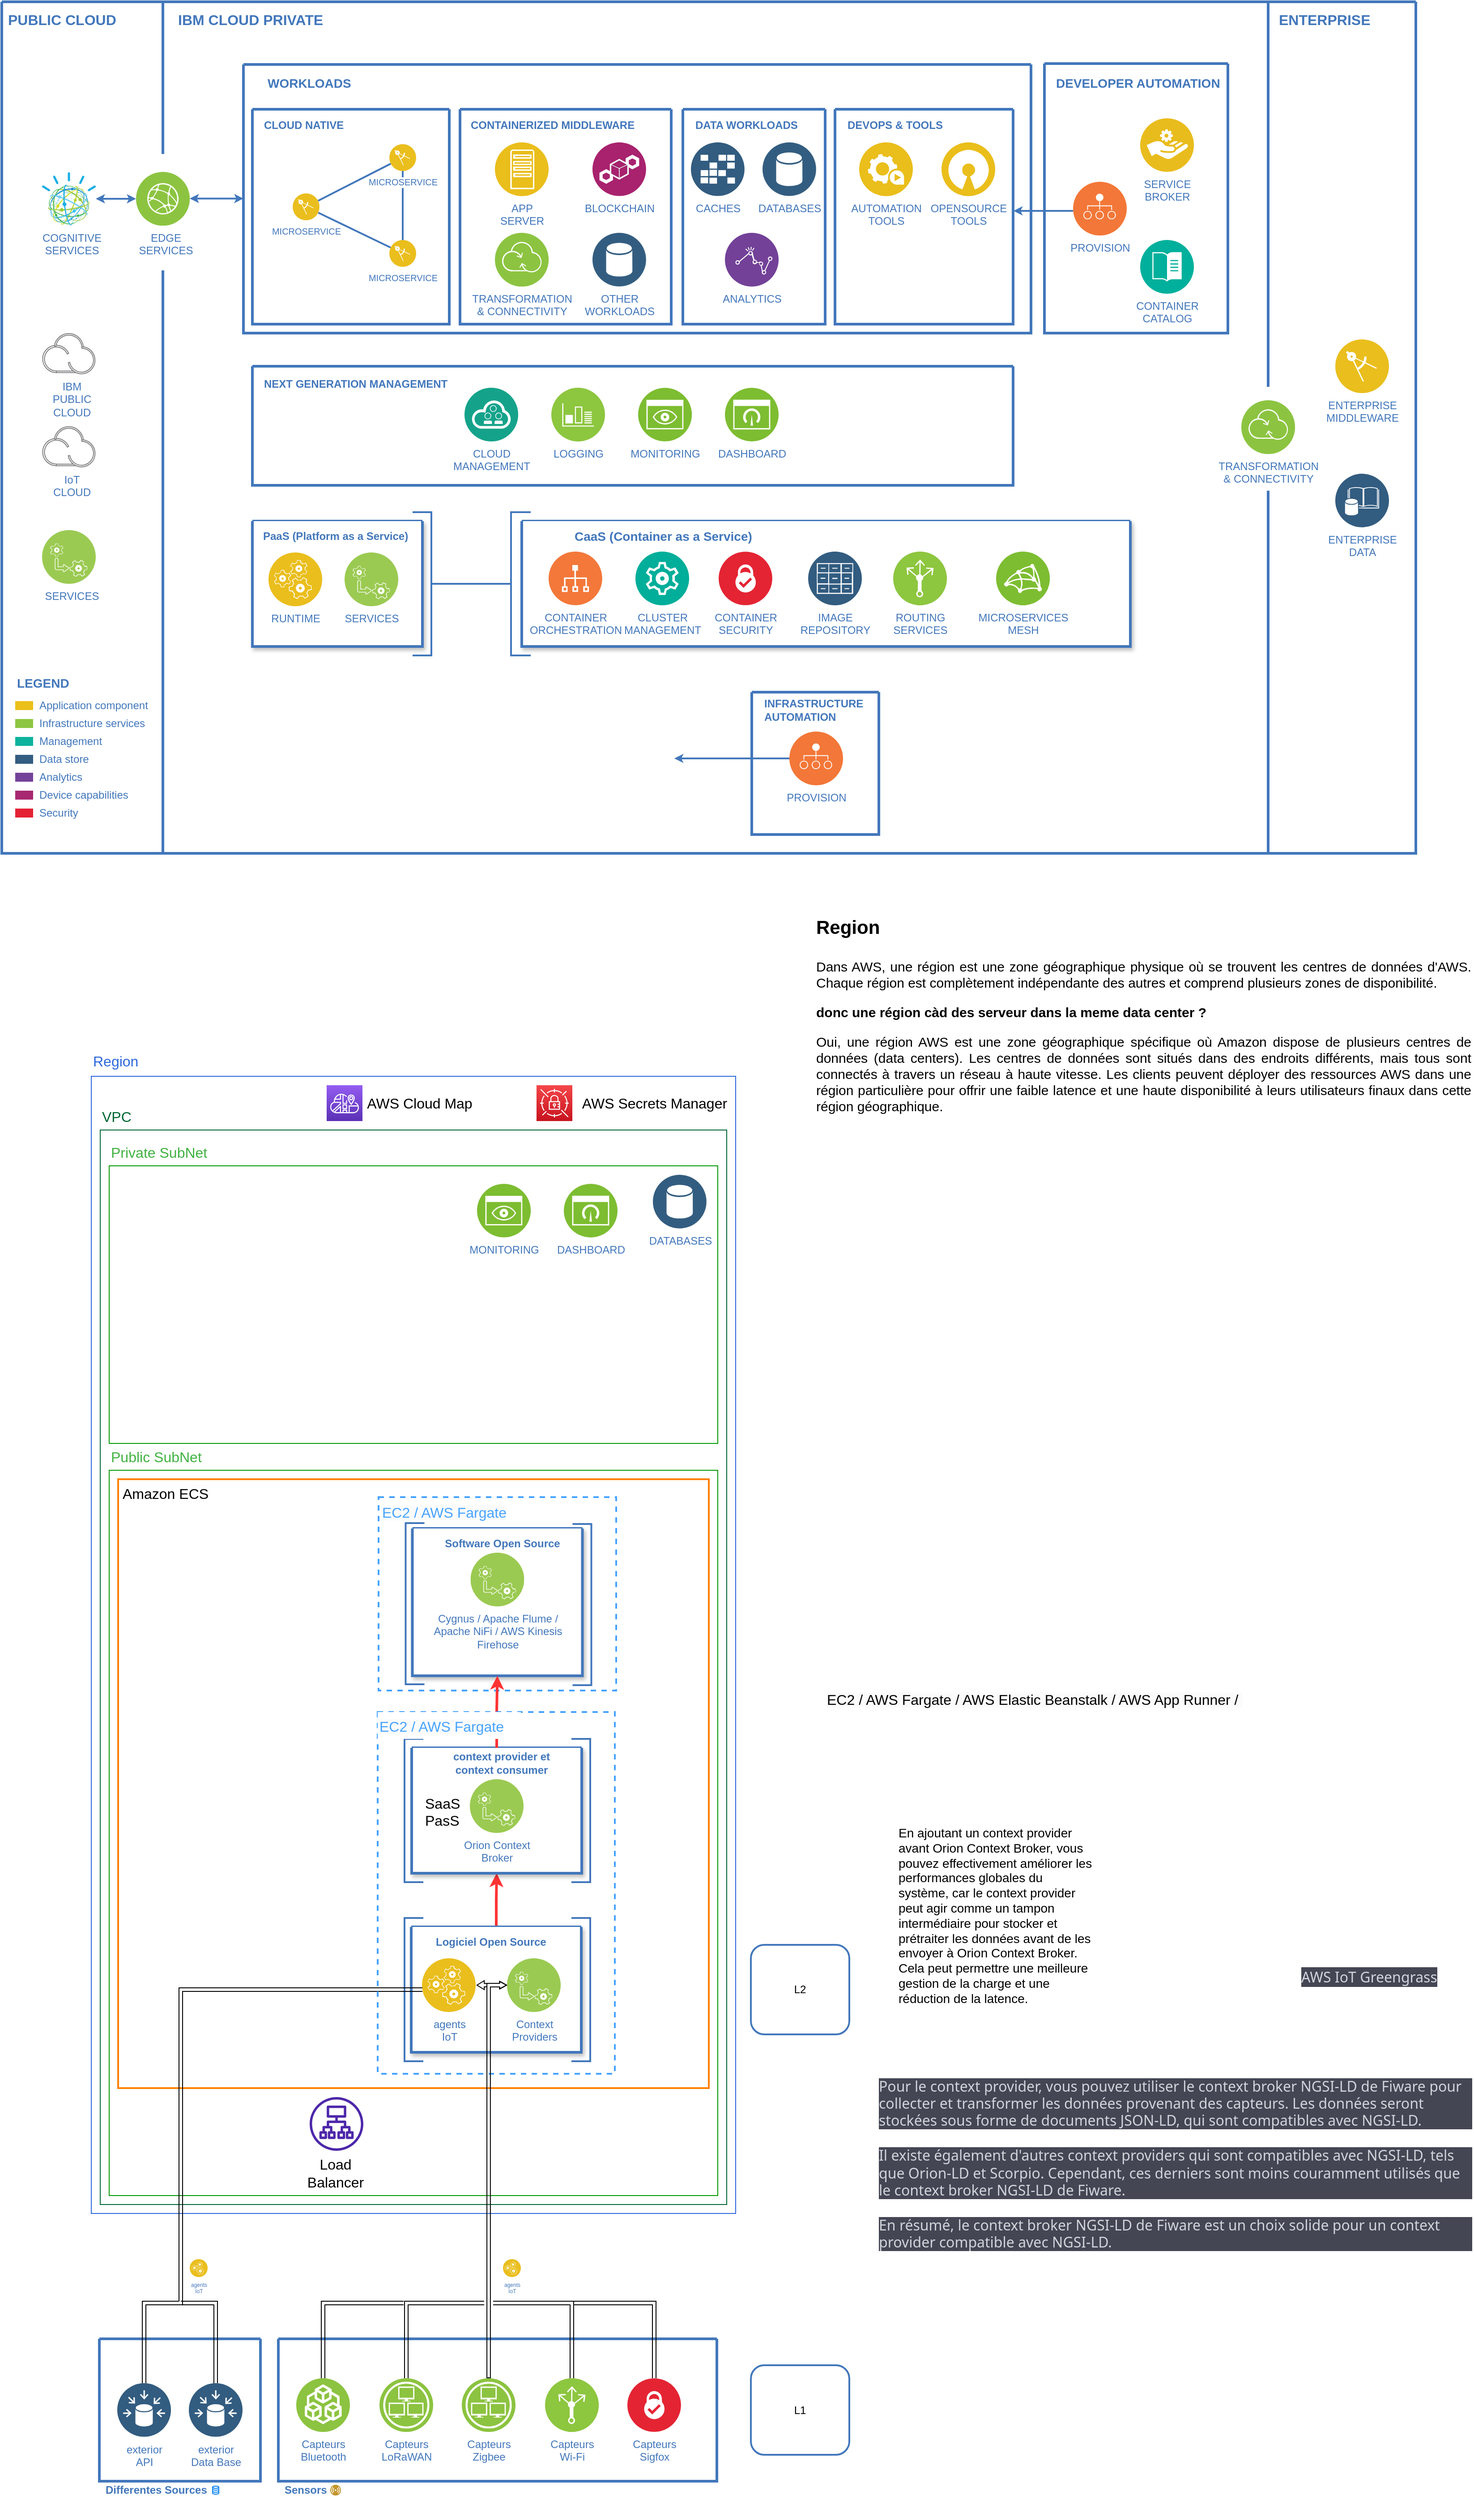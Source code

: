 <mxfile version="21.0.8" type="github">
  <diagram id="2f404044-711c-603c-8f00-f6bb4c023d3c" name="Page-1">
    <mxGraphModel dx="2254" dy="1996" grid="1" gridSize="10" guides="1" tooltips="1" connect="1" arrows="1" fold="1" page="1" pageScale="1" pageWidth="827" pageHeight="1169" background="none" math="0" shadow="0">
      <root>
        <mxCell id="0" />
        <mxCell id="1" parent="0" />
        <mxCell id="HCqcwdpQIchrRAqbH9Rb-246" value="" style="rounded=0;whiteSpace=wrap;html=1;fontSize=16;strokeColor=#2C67DD;" vertex="1" parent="1">
          <mxGeometry x="60" y="510" width="720" height="1270" as="geometry" />
        </mxCell>
        <mxCell id="HCqcwdpQIchrRAqbH9Rb-243" value="" style="rounded=0;whiteSpace=wrap;html=1;fontSize=16;strokeColor=#006633;" vertex="1" parent="1">
          <mxGeometry x="70" y="570" width="700" height="1200" as="geometry" />
        </mxCell>
        <mxCell id="HCqcwdpQIchrRAqbH9Rb-239" value="" style="rounded=0;whiteSpace=wrap;html=1;fontSize=16;strokeColor=#009900;" vertex="1" parent="1">
          <mxGeometry x="80" y="950" width="680" height="810" as="geometry" />
        </mxCell>
        <mxCell id="HCqcwdpQIchrRAqbH9Rb-209" value="" style="rounded=0;whiteSpace=wrap;html=1;fontSize=16;movable=1;resizable=1;rotatable=1;deletable=1;editable=1;locked=0;connectable=1;strokeColor=#FF8000;strokeWidth=2;" vertex="1" parent="1">
          <mxGeometry x="90" y="960" width="660" height="680" as="geometry" />
        </mxCell>
        <mxCell id="HCqcwdpQIchrRAqbH9Rb-232" value="" style="rounded=0;whiteSpace=wrap;html=1;fontSize=16;fillColor=none;fillStyle=zigzag-line;opacity=90;dashed=1;strokeWidth=2;strokeColor=#3399FF;" vertex="1" parent="1">
          <mxGeometry x="381" y="980" width="265.5" height="216" as="geometry" />
        </mxCell>
        <mxCell id="63" value="" style="swimlane;shadow=0;strokeColor=#4277BB;fillColor=#ffffff;fontColor=none;align=right;startSize=0;collapsible=0;noLabel=1;strokeWidth=3;" parent="1" vertex="1">
          <mxGeometry x="-40" y="-690" width="1580" height="951" as="geometry" />
        </mxCell>
        <mxCell id="98" value="" style="swimlane;shadow=0;labelBackgroundColor=#007FFF;strokeColor=#4277BB;fillColor=none;gradientColor=none;fontColor=#000000;align=right;collapsible=0;startSize=0;strokeWidth=3;" parent="63" vertex="1">
          <mxGeometry x="838" y="771" width="142" height="159" as="geometry" />
        </mxCell>
        <mxCell id="180" value="PROVISION" style="aspect=fixed;perimeter=ellipsePerimeter;html=1;align=center;shadow=0;dashed=0;image;image=img/lib/ibm/devops/provision.svg;labelBackgroundColor=none;strokeColor=#4277BB;strokeWidth=2;fillColor=none;gradientColor=none;fontSize=12;fontColor=#4277BB;" parent="98" vertex="1">
          <mxGeometry x="42" y="44" width="60" height="60" as="geometry" />
        </mxCell>
        <mxCell id="184" value="INFRASTRUCTURE&lt;div&gt;AUTOMATION&lt;/div&gt;" style="text;html=1;align=left;verticalAlign=middle;fontColor=#4277BB;shadow=0;dashed=0;strokeColor=none;fillColor=none;labelBackgroundColor=none;fontStyle=1;fontSize=12;spacingLeft=5;" parent="98" vertex="1">
          <mxGeometry x="7" y="10" width="123" height="20" as="geometry" />
        </mxCell>
        <mxCell id="102" value="PUBLIC CLOUD" style="text;html=1;align=left;verticalAlign=middle;fontColor=#4277BB;shadow=0;dashed=0;strokeColor=none;fillColor=none;labelBackgroundColor=none;fontStyle=1;fontSize=16;spacingLeft=5;" parent="63" vertex="1">
          <mxGeometry y="10" width="150" height="20" as="geometry" />
        </mxCell>
        <mxCell id="103" value="" style="line;strokeWidth=3;direction=south;html=1;shadow=0;labelBackgroundColor=none;fillColor=none;gradientColor=none;fontSize=12;fontColor=#4277BB;align=right;strokeColor=#4277BB;" parent="63" vertex="1">
          <mxGeometry x="175" y="1" width="10" height="169" as="geometry" />
        </mxCell>
        <mxCell id="106" value="" style="line;strokeWidth=3;direction=south;html=1;shadow=0;labelBackgroundColor=none;fillColor=none;gradientColor=none;fontSize=12;fontColor=#4277BB;align=right;strokeColor=#4277BB;" parent="63" vertex="1">
          <mxGeometry x="1410" width="10" height="430" as="geometry" />
        </mxCell>
        <mxCell id="107" value="IBM CLOUD PRIVATE" style="text;html=1;align=left;verticalAlign=middle;fontColor=#4277BB;shadow=0;dashed=0;strokeColor=none;fillColor=none;labelBackgroundColor=none;fontStyle=1;fontSize=16;spacingLeft=5;" parent="63" vertex="1">
          <mxGeometry x="190" y="10" width="150" height="20" as="geometry" />
        </mxCell>
        <mxCell id="108" value="ENTERPRISE" style="text;html=1;align=left;verticalAlign=middle;fontColor=#4277BB;shadow=0;dashed=0;strokeColor=none;fillColor=none;labelBackgroundColor=none;fontStyle=1;fontSize=16;spacingLeft=5;" parent="63" vertex="1">
          <mxGeometry x="1420" y="10" width="140" height="20" as="geometry" />
        </mxCell>
        <mxCell id="109" value="Application component" style="rounded=0;html=1;shadow=0;labelBackgroundColor=none;strokeColor=none;strokeWidth=2;fillColor=#EBC01A;gradientColor=none;fontSize=12;fontColor=#4277BB;align=left;labelPosition=right;verticalLabelPosition=middle;verticalAlign=middle;spacingLeft=5;" parent="63" vertex="1">
          <mxGeometry x="15" y="781" width="20" height="10" as="geometry" />
        </mxCell>
        <mxCell id="110" value="Infrastructure services" style="rounded=0;html=1;shadow=0;labelBackgroundColor=none;strokeColor=none;strokeWidth=2;fillColor=#8DC642;gradientColor=none;fontSize=12;fontColor=#4277BB;align=left;labelPosition=right;verticalLabelPosition=middle;verticalAlign=middle;spacingLeft=5;" parent="63" vertex="1">
          <mxGeometry x="15" y="801" width="20" height="10" as="geometry" />
        </mxCell>
        <mxCell id="111" value="Management" style="rounded=0;html=1;shadow=0;labelBackgroundColor=none;strokeColor=none;strokeWidth=2;fillColor=#0DB39D;gradientColor=none;fontSize=12;fontColor=#4277BB;align=left;labelPosition=right;verticalLabelPosition=middle;verticalAlign=middle;spacingLeft=5;" parent="63" vertex="1">
          <mxGeometry x="15" y="821" width="20" height="10" as="geometry" />
        </mxCell>
        <mxCell id="112" value="Data store" style="rounded=0;html=1;shadow=0;labelBackgroundColor=none;strokeColor=none;strokeWidth=2;fillColor=#335D81;gradientColor=none;fontSize=12;fontColor=#4277BB;align=left;labelPosition=right;verticalLabelPosition=middle;verticalAlign=middle;spacingLeft=5;" parent="63" vertex="1">
          <mxGeometry x="15" y="841" width="20" height="10" as="geometry" />
        </mxCell>
        <mxCell id="113" value="Analytics" style="rounded=0;html=1;shadow=0;labelBackgroundColor=none;strokeColor=none;strokeWidth=2;fillColor=#744399;gradientColor=none;fontSize=12;fontColor=#4277BB;align=left;labelPosition=right;verticalLabelPosition=middle;verticalAlign=middle;spacingLeft=5;" parent="63" vertex="1">
          <mxGeometry x="15" y="861" width="20" height="10" as="geometry" />
        </mxCell>
        <mxCell id="114" value="Device capabilities" style="rounded=0;html=1;shadow=0;labelBackgroundColor=none;strokeColor=none;strokeWidth=2;fillColor=#A72870;gradientColor=none;fontSize=12;fontColor=#4277BB;align=left;labelPosition=right;verticalLabelPosition=middle;verticalAlign=middle;spacingLeft=5;" parent="63" vertex="1">
          <mxGeometry x="15" y="881" width="20" height="10" as="geometry" />
        </mxCell>
        <mxCell id="115" value="Security" style="rounded=0;html=1;shadow=0;labelBackgroundColor=none;strokeColor=none;strokeWidth=2;fillColor=#E52134;gradientColor=none;fontSize=12;fontColor=#4277BB;align=left;labelPosition=right;verticalLabelPosition=middle;verticalAlign=middle;spacingLeft=5;" parent="63" vertex="1">
          <mxGeometry x="15" y="901" width="20" height="10" as="geometry" />
        </mxCell>
        <mxCell id="117" value="LEGEND" style="text;html=1;align=left;verticalAlign=middle;fontColor=#4277BB;shadow=0;dashed=0;strokeColor=none;fillColor=none;labelBackgroundColor=none;fontStyle=1;fontSize=14;spacingLeft=0;" parent="63" vertex="1">
          <mxGeometry x="15" y="751" width="150" height="20" as="geometry" />
        </mxCell>
        <mxCell id="189" style="edgeStyle=orthogonalEdgeStyle;rounded=0;html=1;labelBackgroundColor=#ffffff;startArrow=classic;startFill=1;startSize=4;endSize=4;jettySize=auto;orthogonalLoop=1;strokeColor=#4277BB;strokeWidth=2;fontSize=12;fontColor=#4277BB;" parent="63" target="119" edge="1">
          <mxGeometry relative="1" as="geometry">
            <mxPoint x="270" y="219.714" as="sourcePoint" />
            <Array as="points">
              <mxPoint x="250" y="220" />
              <mxPoint x="250" y="220" />
            </Array>
          </mxGeometry>
        </mxCell>
        <mxCell id="123" value="" style="swimlane;shadow=0;labelBackgroundColor=#007FFF;strokeColor=#4277BB;fillColor=none;gradientColor=none;fontColor=#000000;align=right;collapsible=0;startSize=0;strokeWidth=3;" parent="63" vertex="1">
          <mxGeometry x="270" y="70" width="880" height="300" as="geometry" />
        </mxCell>
        <mxCell id="125" value="" style="swimlane;shadow=0;labelBackgroundColor=#007FFF;strokeColor=#4277BB;fillColor=none;gradientColor=none;fontColor=#000000;align=right;collapsible=0;startSize=0;strokeWidth=3;" parent="123" vertex="1">
          <mxGeometry x="10" y="50" width="220" height="240" as="geometry" />
        </mxCell>
        <mxCell id="192" style="rounded=0;html=1;labelBackgroundColor=#ffffff;startArrow=none;startFill=0;startSize=4;endSize=4;jettySize=auto;orthogonalLoop=1;strokeColor=#4277BB;strokeWidth=2;fontSize=12;fontColor=#4277BB;endArrow=none;endFill=0;" parent="125" source="120" target="127" edge="1">
          <mxGeometry relative="1" as="geometry" />
        </mxCell>
        <mxCell id="193" style="edgeStyle=none;rounded=0;html=1;labelBackgroundColor=#ffffff;startArrow=none;startFill=0;startSize=4;endArrow=none;endFill=0;endSize=4;jettySize=auto;orthogonalLoop=1;strokeColor=#4277BB;strokeWidth=2;fontSize=12;fontColor=#4277BB;" parent="125" source="120" target="128" edge="1">
          <mxGeometry relative="1" as="geometry" />
        </mxCell>
        <mxCell id="120" value="MICROSERVICE" style="aspect=fixed;perimeter=ellipsePerimeter;html=1;align=center;shadow=0;dashed=0;image;image=img/lib/ibm/applications/enterprise_applications.svg;labelBackgroundColor=#ffffff;strokeColor=#4277BB;strokeWidth=2;fillColor=#E52134;gradientColor=none;fontSize=10;fontColor=#4277BB;verticalAlign=top;" parent="125" vertex="1">
          <mxGeometry x="45" y="94" width="30" height="30" as="geometry" />
        </mxCell>
        <mxCell id="194" style="edgeStyle=none;rounded=0;html=1;labelBackgroundColor=#ffffff;startArrow=none;startFill=0;startSize=4;endArrow=none;endFill=0;endSize=4;jettySize=auto;orthogonalLoop=1;strokeColor=#4277BB;strokeWidth=2;fontSize=12;fontColor=#4277BB;" parent="125" source="128" target="127" edge="1">
          <mxGeometry relative="1" as="geometry" />
        </mxCell>
        <mxCell id="128" value="MICROSERVICE" style="aspect=fixed;perimeter=ellipsePerimeter;html=1;align=center;shadow=0;dashed=0;image;image=img/lib/ibm/applications/enterprise_applications.svg;labelBackgroundColor=#ffffff;strokeColor=#4277BB;strokeWidth=2;fillColor=#E52134;gradientColor=none;fontSize=10;fontColor=#4277BB;verticalAlign=top;" parent="125" vertex="1">
          <mxGeometry x="153" y="146" width="30" height="30" as="geometry" />
        </mxCell>
        <mxCell id="127" value="MICROSERVICE" style="aspect=fixed;perimeter=ellipsePerimeter;html=1;align=center;shadow=0;dashed=0;image;image=img/lib/ibm/applications/enterprise_applications.svg;labelBackgroundColor=#ffffff;strokeColor=#4277BB;strokeWidth=2;fillColor=#E52134;gradientColor=none;fontSize=10;fontColor=#4277BB;verticalAlign=top;" parent="125" vertex="1">
          <mxGeometry x="153" y="39" width="30" height="30" as="geometry" />
        </mxCell>
        <mxCell id="140" value="CLOUD NATIVE" style="text;html=1;align=left;verticalAlign=middle;fontColor=#4277BB;shadow=0;dashed=0;strokeColor=none;fillColor=none;labelBackgroundColor=none;fontStyle=1;fontSize=12;spacingLeft=5;" parent="125" vertex="1">
          <mxGeometry x="6" y="8.0" width="150" height="20" as="geometry" />
        </mxCell>
        <mxCell id="126" value="" style="swimlane;shadow=0;labelBackgroundColor=#007FFF;strokeColor=#4277BB;fillColor=none;gradientColor=none;fontColor=#000000;align=right;collapsible=0;startSize=0;strokeWidth=3;" parent="123" vertex="1">
          <mxGeometry x="242" y="50" width="236" height="240" as="geometry" />
        </mxCell>
        <mxCell id="122" value="APP&lt;div&gt;SERVER&lt;/div&gt;" style="aspect=fixed;perimeter=ellipsePerimeter;html=1;align=center;shadow=0;dashed=0;image;image=img/lib/ibm/applications/app_server.svg;labelBackgroundColor=none;strokeColor=#4277BB;strokeWidth=2;fillColor=#E52134;gradientColor=none;fontSize=12;fontColor=#4277BB;verticalAlign=top;" parent="126" vertex="1">
          <mxGeometry x="39" y="37" width="60" height="60" as="geometry" />
        </mxCell>
        <mxCell id="121" value="BLOCKCHAIN" style="aspect=fixed;perimeter=ellipsePerimeter;html=1;align=center;shadow=0;dashed=0;image;image=img/lib/ibm/blockchain/blockchain.svg;labelBackgroundColor=none;strokeColor=#4277BB;strokeWidth=2;fillColor=#E52134;gradientColor=none;fontSize=12;fontColor=#4277BB;verticalAlign=top;" parent="126" vertex="1">
          <mxGeometry x="148" y="37" width="60" height="60" as="geometry" />
        </mxCell>
        <mxCell id="131" value="TRANSFORMATION&lt;div&gt;&amp;amp; CONNECTIVITY&lt;/div&gt;" style="aspect=fixed;perimeter=ellipsePerimeter;html=1;align=center;shadow=0;dashed=0;image;image=img/lib/ibm/infrastructure/transformation_connectivity.svg;labelBackgroundColor=none;strokeColor=#4277BB;strokeWidth=2;fillColor=#E52134;gradientColor=none;fontSize=12;fontColor=#4277BB;verticalAlign=top;" parent="126" vertex="1">
          <mxGeometry x="39" y="138" width="60" height="60" as="geometry" />
        </mxCell>
        <mxCell id="132" value="OTHER&lt;div&gt;WORKLOADS&lt;/div&gt;" style="aspect=fixed;perimeter=ellipsePerimeter;html=1;align=center;shadow=0;dashed=0;image;image=img/lib/ibm/data/data_services.svg;labelBackgroundColor=none;strokeColor=#4277BB;strokeWidth=2;fillColor=#E52134;gradientColor=none;fontSize=12;fontColor=#4277BB;verticalAlign=top;" parent="126" vertex="1">
          <mxGeometry x="148" y="138" width="60" height="60" as="geometry" />
        </mxCell>
        <mxCell id="141" value="CONTAINERIZED MIDDLEWARE" style="text;html=1;align=left;verticalAlign=middle;fontColor=#4277BB;shadow=0;dashed=0;strokeColor=none;fillColor=none;labelBackgroundColor=none;fontStyle=1;fontSize=12;spacingLeft=5;" parent="126" vertex="1">
          <mxGeometry x="5" y="8" width="195" height="20" as="geometry" />
        </mxCell>
        <mxCell id="130" value="" style="swimlane;shadow=0;labelBackgroundColor=#007FFF;strokeColor=#4277BB;fillColor=none;gradientColor=none;fontColor=#000000;align=right;collapsible=0;startSize=0;strokeWidth=3;" parent="123" vertex="1">
          <mxGeometry x="491" y="50" width="159" height="240" as="geometry" />
        </mxCell>
        <mxCell id="133" value="CACHES" style="aspect=fixed;perimeter=ellipsePerimeter;html=1;align=center;shadow=0;dashed=0;image;image=img/lib/ibm/data/caches.svg;labelBackgroundColor=none;strokeColor=#4277BB;strokeWidth=2;fillColor=#E52134;gradientColor=none;fontSize=12;fontColor=#4277BB;" parent="130" vertex="1">
          <mxGeometry x="9" y="37" width="60" height="60" as="geometry" />
        </mxCell>
        <mxCell id="134" value="DATABASES" style="aspect=fixed;perimeter=ellipsePerimeter;html=1;align=center;shadow=0;dashed=0;image;image=img/lib/ibm/data/data_services.svg;labelBackgroundColor=none;strokeColor=#4277BB;strokeWidth=2;fillColor=#E52134;gradientColor=none;fontSize=12;fontColor=#4277BB;" parent="130" vertex="1">
          <mxGeometry x="89" y="37" width="60" height="60" as="geometry" />
        </mxCell>
        <mxCell id="135" value="ANALYTICS" style="aspect=fixed;perimeter=ellipsePerimeter;html=1;align=center;shadow=0;dashed=0;image;image=img/lib/ibm/analytics/analytics.svg;labelBackgroundColor=none;strokeColor=#4277BB;strokeWidth=2;fillColor=#E52134;gradientColor=none;fontSize=12;fontColor=#4277BB;" parent="130" vertex="1">
          <mxGeometry x="47" y="138" width="60" height="60" as="geometry" />
        </mxCell>
        <mxCell id="142" value="DATA WORKLOADS" style="text;html=1;align=left;verticalAlign=middle;fontColor=#4277BB;shadow=0;dashed=0;strokeColor=none;fillColor=none;labelBackgroundColor=none;fontStyle=1;fontSize=12;spacingLeft=5;" parent="130" vertex="1">
          <mxGeometry x="7" y="8" width="150" height="20" as="geometry" />
        </mxCell>
        <mxCell id="187" style="edgeStyle=orthogonalEdgeStyle;rounded=0;html=1;exitX=0.75;exitY=0;entryX=0.75;entryY=0;labelBackgroundColor=#ffffff;startArrow=classic;startFill=1;startSize=4;endSize=4;jettySize=auto;orthogonalLoop=1;strokeColor=#EDC11C;strokeWidth=2;fontSize=12;fontColor=#4277BB;" parent="130" source="142" target="142" edge="1">
          <mxGeometry relative="1" as="geometry" />
        </mxCell>
        <mxCell id="136" value="" style="swimlane;shadow=0;labelBackgroundColor=#007FFF;strokeColor=#4277BB;fillColor=none;gradientColor=none;fontColor=#000000;align=right;collapsible=0;startSize=0;strokeWidth=3;" parent="123" vertex="1">
          <mxGeometry x="661" y="50" width="199" height="240" as="geometry" />
        </mxCell>
        <mxCell id="137" value="AUTOMATION&lt;div&gt;TOOLS&lt;/div&gt;" style="aspect=fixed;perimeter=ellipsePerimeter;html=1;align=center;shadow=0;dashed=0;image;image=img/lib/ibm/applications/automation_tools.svg;labelBackgroundColor=none;strokeColor=#4277BB;strokeWidth=2;fillColor=#E52134;gradientColor=none;fontSize=12;fontColor=#4277BB;" parent="136" vertex="1">
          <mxGeometry x="27" y="37" width="60" height="60" as="geometry" />
        </mxCell>
        <mxCell id="138" value="OPENSOURCE&lt;div&gt;TOOLS&lt;/div&gt;" style="aspect=fixed;perimeter=ellipsePerimeter;html=1;align=center;shadow=0;dashed=0;image;image=img/lib/ibm/applications/open_source_tools.svg;labelBackgroundColor=none;strokeColor=#4277BB;strokeWidth=2;fillColor=#E52134;gradientColor=none;fontSize=12;fontColor=#4277BB;" parent="136" vertex="1">
          <mxGeometry x="119" y="37" width="60" height="60" as="geometry" />
        </mxCell>
        <mxCell id="143" value="DEVOPS &amp;amp; TOOLS" style="text;html=1;align=left;verticalAlign=middle;fontColor=#4277BB;shadow=0;dashed=0;strokeColor=none;fillColor=none;labelBackgroundColor=none;fontStyle=1;fontSize=12;spacingLeft=5;" parent="136" vertex="1">
          <mxGeometry x="7" y="8" width="150" height="20" as="geometry" />
        </mxCell>
        <mxCell id="186" value="WORKLOADS" style="text;html=1;align=left;verticalAlign=middle;fontColor=#4277BB;shadow=0;dashed=0;strokeColor=none;fillColor=none;labelBackgroundColor=none;fontStyle=1;fontSize=14;spacingLeft=5;" parent="123" vertex="1">
          <mxGeometry x="20" y="11" width="150" height="20" as="geometry" />
        </mxCell>
        <mxCell id="118" value="COGNITIVE&lt;div&gt;SERVICES&lt;/div&gt;" style="aspect=fixed;perimeter=ellipsePerimeter;html=1;align=center;shadow=0;image;image=img/lib/ibm/miscellaneous/cognitive_services.svg;labelBackgroundColor=none;strokeColor=none;strokeWidth=2;fillColor=#808080;gradientColor=none;fontSize=12;fontColor=#4277BB;rounded=0;verticalAlign=top;spacingLeft=5;" parent="63" vertex="1">
          <mxGeometry x="45" y="190.0" width="60" height="60" as="geometry" />
        </mxCell>
        <mxCell id="188" style="edgeStyle=orthogonalEdgeStyle;rounded=0;html=1;labelBackgroundColor=#ffffff;startArrow=classic;startFill=1;startSize=4;endSize=4;jettySize=auto;orthogonalLoop=1;strokeColor=#4277BB;strokeWidth=2;fontSize=12;fontColor=#4277BB;" parent="63" source="119" target="118" edge="1">
          <mxGeometry relative="1" as="geometry" />
        </mxCell>
        <mxCell id="119" value="EDGE&lt;div&gt;SERVICES&lt;/div&gt;" style="aspect=fixed;perimeter=ellipsePerimeter;html=1;align=center;shadow=0;image;image=img/lib/ibm/infrastructure/edge_services.svg;labelBackgroundColor=none;strokeColor=none;strokeWidth=2;fillColor=#808080;gradientColor=none;fontSize=12;fontColor=#4277BB;rounded=0;verticalAlign=top;spacingLeft=5;" parent="63" vertex="1">
          <mxGeometry x="150" y="190" width="60" height="60" as="geometry" />
        </mxCell>
        <mxCell id="144" value="" style="swimlane;shadow=0;labelBackgroundColor=#007FFF;strokeColor=#4277BB;fillColor=none;gradientColor=none;fontColor=#000000;align=right;collapsible=0;startSize=0;strokeWidth=3;" parent="63" vertex="1">
          <mxGeometry x="1165" y="69" width="205" height="301" as="geometry" />
        </mxCell>
        <mxCell id="145" value="DEVELOPER AUTOMATION" style="text;html=1;align=left;verticalAlign=middle;fontColor=#4277BB;shadow=0;dashed=0;strokeColor=none;fillColor=none;labelBackgroundColor=none;fontStyle=1;fontSize=14;spacingLeft=5;" parent="144" vertex="1">
          <mxGeometry x="6" y="12" width="194" height="20" as="geometry" />
        </mxCell>
        <mxCell id="146" value="SERVICE&lt;div&gt;BROKER&lt;/div&gt;" style="aspect=fixed;perimeter=ellipsePerimeter;html=1;align=center;shadow=0;dashed=0;image;image=img/lib/ibm/applications/service_broker.svg;labelBackgroundColor=none;strokeColor=#4277BB;strokeWidth=2;fillColor=#E52134;gradientColor=none;fontSize=12;fontColor=#4277BB;" parent="144" vertex="1">
          <mxGeometry x="107" y="61" width="60" height="60" as="geometry" />
        </mxCell>
        <mxCell id="148" value="PROVISION" style="aspect=fixed;perimeter=ellipsePerimeter;html=1;align=center;shadow=0;dashed=0;image;image=img/lib/ibm/devops/provision.svg;labelBackgroundColor=none;strokeColor=#4277BB;strokeWidth=2;fillColor=#E52134;gradientColor=none;fontSize=12;fontColor=#4277BB;" parent="144" vertex="1">
          <mxGeometry x="32" y="132" width="60" height="60" as="geometry" />
        </mxCell>
        <mxCell id="149" value="CONTAINER&lt;div&gt;CATALOG&lt;/div&gt;" style="aspect=fixed;perimeter=ellipsePerimeter;html=1;align=center;shadow=0;dashed=0;image;image=img/lib/ibm/management/content_management.svg;labelBackgroundColor=none;strokeColor=#4277BB;strokeWidth=2;fillColor=#E52134;gradientColor=none;fontSize=12;fontColor=#4277BB;" parent="144" vertex="1">
          <mxGeometry x="107" y="197" width="60" height="60" as="geometry" />
        </mxCell>
        <mxCell id="150" value="ENTERPRISE&lt;div&gt;MIDDLEWARE&lt;/div&gt;" style="aspect=fixed;perimeter=ellipsePerimeter;html=1;align=center;shadow=0;dashed=0;image;image=img/lib/ibm/applications/enterprise_applications.svg;labelBackgroundColor=none;strokeColor=#4277BB;strokeWidth=2;fillColor=#E52134;gradientColor=none;fontSize=12;fontColor=#4277BB;" parent="63" vertex="1">
          <mxGeometry x="1490" y="377" width="60" height="60" as="geometry" />
        </mxCell>
        <mxCell id="151" value="TRANSFORMATION&lt;div&gt;&amp;amp; CONNECTIVITY&lt;/div&gt;" style="aspect=fixed;perimeter=ellipsePerimeter;html=1;align=center;shadow=0;dashed=0;image;image=img/lib/ibm/infrastructure/transformation_connectivity.svg;labelBackgroundColor=none;strokeColor=#4277BB;strokeWidth=2;fillColor=#E52134;gradientColor=none;fontSize=12;fontColor=#4277BB;" parent="63" vertex="1">
          <mxGeometry x="1385" y="445" width="60" height="60" as="geometry" />
        </mxCell>
        <mxCell id="152" value="ENTERPRISE&lt;div&gt;DATA&lt;/div&gt;" style="aspect=fixed;perimeter=ellipsePerimeter;html=1;align=center;shadow=0;dashed=0;image;image=img/lib/ibm/data/enterprise_data.svg;labelBackgroundColor=none;strokeColor=#4277BB;strokeWidth=2;fillColor=#E52134;gradientColor=none;fontSize=12;fontColor=#4277BB;" parent="63" vertex="1">
          <mxGeometry x="1490" y="527" width="60" height="60" as="geometry" />
        </mxCell>
        <mxCell id="159" value="IBM&lt;div&gt;PUBLIC&lt;/div&gt;&lt;div&gt;CLOUD&lt;/div&gt;" style="aspect=fixed;perimeter=ellipsePerimeter;html=1;align=center;shadow=0;image;image=img/lib/ibm/miscellaneous/ibm_public_cloud.svg;labelBackgroundColor=none;strokeColor=none;strokeWidth=2;fillColor=#808080;gradientColor=none;fontSize=12;fontColor=#4277BB;rounded=0;verticalAlign=top;spacingLeft=5;" parent="63" vertex="1">
          <mxGeometry x="45" y="370" width="60" height="46" as="geometry" />
        </mxCell>
        <mxCell id="160" value="IoT&lt;div&gt;CLOUD&lt;/div&gt;" style="aspect=fixed;perimeter=ellipsePerimeter;html=1;align=center;shadow=0;image;image=img/lib/ibm/miscellaneous/ibm_public_cloud.svg;labelBackgroundColor=none;strokeColor=none;strokeWidth=2;fillColor=#808080;gradientColor=none;fontSize=12;fontColor=#4277BB;rounded=0;verticalAlign=top;spacingLeft=5;labelPosition=center;verticalLabelPosition=bottom;" parent="63" vertex="1">
          <mxGeometry x="45" y="474" width="60" height="46" as="geometry" />
        </mxCell>
        <mxCell id="161" value="SERVICES" style="aspect=fixed;perimeter=ellipsePerimeter;html=1;align=center;shadow=0;image;image=img/lib/ibm/blockchain/services.svg;labelBackgroundColor=none;strokeColor=none;strokeWidth=2;fillColor=#808080;gradientColor=none;fontSize=12;fontColor=#4277BB;rounded=0;verticalAlign=top;spacingLeft=5;" parent="63" vertex="1">
          <mxGeometry x="45" y="590" width="60" height="60" as="geometry" />
        </mxCell>
        <mxCell id="162" value="" style="swimlane;shadow=1;labelBackgroundColor=#007FFF;strokeColor=#4277BB;fillColor=none;gradientColor=none;fontColor=#000000;align=right;collapsible=0;startSize=0;strokeWidth=3;swimlaneFillColor=#ffffff;" parent="63" vertex="1">
          <mxGeometry x="280" y="580" width="190" height="140" as="geometry" />
        </mxCell>
        <mxCell id="163" value="RUNTIME" style="aspect=fixed;perimeter=ellipsePerimeter;html=1;align=center;shadow=0;dashed=0;image;image=img/lib/ibm/applications/runtime_services.svg;labelBackgroundColor=none;strokeColor=#4277BB;strokeWidth=2;fillColor=none;gradientColor=none;fontSize=12;fontColor=#4277BB;" parent="162" vertex="1">
          <mxGeometry x="18" y="35" width="60" height="60" as="geometry" />
        </mxCell>
        <mxCell id="164" value="SERVICES" style="aspect=fixed;perimeter=ellipsePerimeter;html=1;align=center;shadow=0;dashed=0;image;image=img/lib/ibm/blockchain/services.svg;labelBackgroundColor=none;strokeColor=#4277BB;strokeWidth=2;fillColor=none;gradientColor=none;fontSize=12;fontColor=#4277BB;" parent="162" vertex="1">
          <mxGeometry x="103" y="35" width="60" height="60" as="geometry" />
        </mxCell>
        <mxCell id="181" value="PaaS (Platform as a Service)" style="text;html=1;align=left;verticalAlign=middle;fontColor=#4277BB;shadow=0;dashed=0;strokeColor=none;fillColor=none;labelBackgroundColor=none;fontStyle=1;fontSize=12;spacingLeft=5;" parent="162" vertex="1">
          <mxGeometry x="5" y="7" width="150" height="20" as="geometry" />
        </mxCell>
        <mxCell id="165" value="" style="swimlane;shadow=1;labelBackgroundColor=#007FFF;strokeColor=#4277BB;fillColor=none;gradientColor=none;fontColor=#000000;align=right;collapsible=0;startSize=0;strokeWidth=3;swimlaneFillColor=#ffffff;" parent="63" vertex="1">
          <mxGeometry x="581" y="580" width="680" height="140" as="geometry" />
        </mxCell>
        <mxCell id="168" value="CONTAINER&lt;div&gt;ORCHESTRATION&lt;/div&gt;" style="aspect=fixed;perimeter=ellipsePerimeter;html=1;align=center;shadow=0;dashed=0;image;image=img/lib/ibm/devops/release_management.svg;labelBackgroundColor=none;strokeColor=#4277BB;strokeWidth=2;fillColor=none;gradientColor=none;fontSize=12;fontColor=#4277BB;" parent="165" vertex="1">
          <mxGeometry x="30" y="34" width="60" height="60" as="geometry" />
        </mxCell>
        <mxCell id="169" value="CLUSTER&lt;div&gt;MANAGEMENT&lt;/div&gt;" style="aspect=fixed;perimeter=ellipsePerimeter;html=1;align=center;shadow=0;dashed=0;image;image=img/lib/ibm/management/cluster_management.svg;labelBackgroundColor=none;strokeColor=#4277BB;strokeWidth=2;fillColor=none;gradientColor=none;fontSize=12;fontColor=#4277BB;" parent="165" vertex="1">
          <mxGeometry x="127" y="34" width="60" height="60" as="geometry" />
        </mxCell>
        <mxCell id="170" value="CONTAINER&lt;div&gt;SECURITY&lt;/div&gt;" style="aspect=fixed;perimeter=ellipsePerimeter;html=1;align=center;shadow=0;dashed=0;image;image=img/lib/ibm/blockchain/certificate_authority.svg;labelBackgroundColor=none;strokeColor=#4277BB;strokeWidth=2;fillColor=none;gradientColor=none;fontSize=12;fontColor=#4277BB;" parent="165" vertex="1">
          <mxGeometry x="220" y="34" width="60" height="60" as="geometry" />
        </mxCell>
        <mxCell id="171" value="IMAGE&lt;div&gt;REPOSITORY&lt;/div&gt;" style="aspect=fixed;perimeter=ellipsePerimeter;html=1;align=center;shadow=0;dashed=0;image;image=img/lib/ibm/data/file_repository.svg;labelBackgroundColor=none;strokeColor=#4277BB;strokeWidth=2;fillColor=none;gradientColor=none;fontSize=12;fontColor=#4277BB;" parent="165" vertex="1">
          <mxGeometry x="320" y="34" width="60" height="60" as="geometry" />
        </mxCell>
        <mxCell id="172" value="ROUTING&lt;div&gt;SERVICES&lt;/div&gt;" style="aspect=fixed;perimeter=ellipsePerimeter;html=1;align=center;shadow=0;dashed=0;image;image=img/lib/ibm/infrastructure/load_balancing_routing.svg;labelBackgroundColor=none;strokeColor=#4277BB;strokeWidth=2;fillColor=none;gradientColor=none;fontSize=12;fontColor=#4277BB;" parent="165" vertex="1">
          <mxGeometry x="415" y="34" width="60" height="60" as="geometry" />
        </mxCell>
        <mxCell id="173" value="MICROSERVICES&lt;div&gt;MESH&lt;/div&gt;" style="aspect=fixed;perimeter=ellipsePerimeter;html=1;align=center;shadow=0;dashed=0;image;image=img/lib/ibm/infrastructure/microservices_mesh.svg;labelBackgroundColor=none;strokeColor=#4277BB;strokeWidth=2;fillColor=none;gradientColor=none;fontSize=12;fontColor=#4277BB;" parent="165" vertex="1">
          <mxGeometry x="530" y="34.0" width="60" height="60" as="geometry" />
        </mxCell>
        <mxCell id="182" value="CaaS (Container as a Service)" style="text;html=1;align=left;verticalAlign=middle;fontColor=#4277BB;shadow=0;dashed=0;strokeColor=none;fillColor=none;labelBackgroundColor=none;fontStyle=1;fontSize=14;spacingLeft=5;" parent="165" vertex="1">
          <mxGeometry x="52" y="7" width="150" height="20" as="geometry" />
        </mxCell>
        <mxCell id="185" style="edgeStyle=orthogonalEdgeStyle;rounded=0;html=1;exitX=0.75;exitY=0;entryX=0.75;entryY=0;labelBackgroundColor=#ffffff;startArrow=classic;startFill=1;startSize=4;endSize=4;jettySize=auto;orthogonalLoop=1;strokeColor=#EDC11C;strokeWidth=2;fontSize=12;fontColor=#4277BB;" parent="63" source="118" target="118" edge="1">
          <mxGeometry relative="1" as="geometry" />
        </mxCell>
        <mxCell id="190" value="" style="line;strokeWidth=3;direction=south;html=1;shadow=0;labelBackgroundColor=none;fillColor=none;gradientColor=none;fontSize=12;fontColor=#4277BB;align=right;strokeColor=#4277BB;" parent="63" vertex="1">
          <mxGeometry x="175" y="300" width="10" height="650" as="geometry" />
        </mxCell>
        <mxCell id="153" value="" style="swimlane;shadow=0;labelBackgroundColor=#007FFF;strokeColor=#4277BB;fillColor=none;gradientColor=none;fontColor=#000000;align=right;collapsible=0;startSize=0;strokeWidth=3;" parent="63" vertex="1">
          <mxGeometry x="280" y="407" width="850" height="133" as="geometry" />
        </mxCell>
        <mxCell id="154" value="NEXT GENERATION MANAGEMENT" style="text;html=1;align=left;verticalAlign=middle;fontColor=#4277BB;shadow=0;dashed=0;strokeColor=none;fillColor=none;labelBackgroundColor=none;fontStyle=1;fontSize=12;spacingLeft=5;" parent="153" vertex="1">
          <mxGeometry x="6" y="10" width="245" height="20" as="geometry" />
        </mxCell>
        <mxCell id="155" value="CLOUD&lt;div&gt;MANAGEMENT&lt;/div&gt;" style="aspect=fixed;perimeter=ellipsePerimeter;html=1;align=center;shadow=0;dashed=0;image;image=img/lib/ibm/management/cloud_management.svg;labelBackgroundColor=none;strokeColor=#4277BB;strokeWidth=2;fillColor=#E52134;gradientColor=none;fontSize=12;fontColor=#4277BB;" parent="153" vertex="1">
          <mxGeometry x="237" y="24" width="60" height="60" as="geometry" />
        </mxCell>
        <mxCell id="156" value="LOGGING" style="aspect=fixed;perimeter=ellipsePerimeter;html=1;align=center;shadow=0;dashed=0;image;image=img/lib/ibm/infrastructure/monitoring_logging.svg;labelBackgroundColor=none;strokeColor=#4277BB;strokeWidth=2;fillColor=#E52134;gradientColor=none;fontSize=12;fontColor=#4277BB;" parent="153" vertex="1">
          <mxGeometry x="334" y="24" width="60" height="60" as="geometry" />
        </mxCell>
        <mxCell id="157" value="MONITORING" style="aspect=fixed;perimeter=ellipsePerimeter;html=1;align=center;shadow=0;dashed=0;image;image=img/lib/ibm/infrastructure/monitoring.svg;labelBackgroundColor=none;strokeColor=#4277BB;strokeWidth=2;fillColor=#E52134;gradientColor=none;fontSize=12;fontColor=#4277BB;" parent="153" vertex="1">
          <mxGeometry x="431" y="24" width="60" height="60" as="geometry" />
        </mxCell>
        <mxCell id="158" value="DASHBOARD" style="aspect=fixed;perimeter=ellipsePerimeter;html=1;align=center;shadow=0;dashed=0;image;image=img/lib/ibm/infrastructure/dashboard.svg;labelBackgroundColor=none;strokeColor=#4277BB;strokeWidth=2;fillColor=#E52134;gradientColor=none;fontSize=12;fontColor=#4277BB;" parent="153" vertex="1">
          <mxGeometry x="528" y="24" width="60" height="60" as="geometry" />
        </mxCell>
        <mxCell id="197" style="edgeStyle=none;rounded=0;html=1;entryX=0;entryY=0.5;labelBackgroundColor=#ffffff;startArrow=none;startFill=0;startSize=4;endArrow=none;endFill=0;endSize=4;jettySize=auto;orthogonalLoop=1;strokeColor=#4277BB;strokeWidth=2;fontSize=12;fontColor=#4277BB;" parent="63" source="195" target="196" edge="1">
          <mxGeometry relative="1" as="geometry" />
        </mxCell>
        <mxCell id="195" value="" style="shape=partialRectangle;whiteSpace=wrap;html=1;left=0;right=1;top=1;bottom=1;fillColor=none;routingCenterX=-0.5;shadow=0;labelBackgroundColor=#ffffff;strokeColor=#4277BB;strokeWidth=2;fontSize=12;fontColor=#4277BB;align=center;" parent="63" vertex="1">
          <mxGeometry x="460" y="570" width="20" height="160" as="geometry" />
        </mxCell>
        <mxCell id="196" value="" style="shape=partialRectangle;whiteSpace=wrap;html=1;left=1;right=0;top=1;bottom=1;fillColor=none;routingCenterX=-0.5;shadow=0;labelBackgroundColor=#ffffff;strokeColor=#4277BB;strokeWidth=2;fontSize=12;fontColor=#4277BB;align=center;" parent="63" vertex="1">
          <mxGeometry x="569" y="570" width="21" height="160" as="geometry" />
        </mxCell>
        <mxCell id="198" style="edgeStyle=elbowEdgeStyle;rounded=0;html=1;labelBackgroundColor=#ffffff;startArrow=none;startFill=0;startSize=4;endArrow=classic;endFill=1;endSize=4;jettySize=auto;orthogonalLoop=1;strokeColor=#4277BB;strokeWidth=2;fontSize=12;fontColor=#4277BB;entryX=1.003;entryY=0.464;entryPerimeter=0;elbow=vertical;" parent="63" source="180" edge="1">
          <mxGeometry relative="1" as="geometry">
            <mxPoint x="751.425" y="844.776" as="targetPoint" />
          </mxGeometry>
        </mxCell>
        <mxCell id="199" style="edgeStyle=elbowEdgeStyle;rounded=0;elbow=vertical;html=1;entryX=1.002;entryY=0.472;entryPerimeter=0;labelBackgroundColor=#ffffff;startArrow=none;startFill=0;startSize=4;endArrow=classic;endFill=1;endSize=4;jettySize=auto;orthogonalLoop=1;strokeColor=#4277BB;strokeWidth=2;fontSize=12;fontColor=#4277BB;" parent="63" source="148" target="136" edge="1">
          <mxGeometry relative="1" as="geometry" />
        </mxCell>
        <mxCell id="200" value="" style="line;strokeWidth=3;direction=south;html=1;shadow=0;labelBackgroundColor=none;fillColor=none;gradientColor=none;fontSize=12;fontColor=#4277BB;align=right;strokeColor=#4277BB;" parent="63" vertex="1">
          <mxGeometry x="1410" y="546" width="10" height="404" as="geometry" />
        </mxCell>
        <mxCell id="CDrZ7a42aMioSidAUovB-200" value="" style="swimlane;shadow=0;labelBackgroundColor=#007FFF;strokeColor=#4277BB;fillColor=none;gradientColor=none;fontColor=#000000;align=right;collapsible=0;startSize=0;strokeWidth=3;" parent="1" vertex="1">
          <mxGeometry x="269" y="1920" width="490" height="159" as="geometry" />
        </mxCell>
        <mxCell id="CDrZ7a42aMioSidAUovB-201" value="Capteurs &lt;br&gt;Bluetooth" style="aspect=fixed;perimeter=ellipsePerimeter;html=1;align=center;shadow=0;dashed=0;image;image=img/lib/ibm/blockchain/existing_enterprise_systems.svg;labelBackgroundColor=none;strokeColor=#4277BB;strokeWidth=2;fillColor=none;gradientColor=none;fontSize=12;fontColor=#4277BB;" parent="CDrZ7a42aMioSidAUovB-200" vertex="1">
          <mxGeometry x="20" y="44" width="60" height="60" as="geometry" />
        </mxCell>
        <mxCell id="CDrZ7a42aMioSidAUovB-202" value="Capteurs &lt;br&gt;LoRaWAN" style="aspect=fixed;perimeter=ellipsePerimeter;html=1;align=center;shadow=0;dashed=0;image;image=img/lib/ibm/infrastructure/infrastructure_services.svg;labelBackgroundColor=none;strokeColor=#4277BB;strokeWidth=2;fillColor=none;gradientColor=none;fontSize=12;fontColor=#4277BB;" parent="CDrZ7a42aMioSidAUovB-200" vertex="1">
          <mxGeometry x="113" y="44" width="60" height="60" as="geometry" />
        </mxCell>
        <mxCell id="CDrZ7a42aMioSidAUovB-242" style="edgeStyle=orthogonalEdgeStyle;rounded=0;orthogonalLoop=1;jettySize=auto;html=1;exitX=0.5;exitY=0;exitDx=0;exitDy=0;shape=link;" parent="CDrZ7a42aMioSidAUovB-200" source="CDrZ7a42aMioSidAUovB-204" edge="1">
          <mxGeometry relative="1" as="geometry">
            <mxPoint x="240" y="-40" as="targetPoint" />
            <Array as="points">
              <mxPoint x="328" y="-40" />
              <mxPoint x="240" y="-40" />
            </Array>
          </mxGeometry>
        </mxCell>
        <mxCell id="CDrZ7a42aMioSidAUovB-204" value="Capteurs &lt;br&gt;Wi-Fi" style="aspect=fixed;perimeter=ellipsePerimeter;html=1;align=center;shadow=0;dashed=0;image;image=img/lib/ibm/infrastructure/load_balancing_routing.svg;labelBackgroundColor=none;strokeColor=#4277BB;strokeWidth=2;fillColor=none;gradientColor=none;fontSize=12;fontColor=#4277BB;" parent="CDrZ7a42aMioSidAUovB-200" vertex="1">
          <mxGeometry x="298" y="44" width="60" height="60" as="geometry" />
        </mxCell>
        <mxCell id="CDrZ7a42aMioSidAUovB-243" style="edgeStyle=orthogonalEdgeStyle;rounded=0;orthogonalLoop=1;jettySize=auto;html=1;shape=link;" parent="CDrZ7a42aMioSidAUovB-200" source="CDrZ7a42aMioSidAUovB-205" edge="1">
          <mxGeometry relative="1" as="geometry">
            <mxPoint x="330" y="-40" as="targetPoint" />
            <Array as="points">
              <mxPoint x="420" y="-40" />
              <mxPoint x="330" y="-40" />
            </Array>
          </mxGeometry>
        </mxCell>
        <mxCell id="CDrZ7a42aMioSidAUovB-205" value="Capteurs &lt;br&gt;Sigfox" style="aspect=fixed;perimeter=ellipsePerimeter;html=1;align=center;shadow=0;dashed=0;image;image=img/lib/ibm/blockchain/certificate_authority.svg;labelBackgroundColor=none;strokeColor=#4277BB;strokeWidth=2;fillColor=none;gradientColor=none;fontSize=12;fontColor=#4277BB;" parent="CDrZ7a42aMioSidAUovB-200" vertex="1">
          <mxGeometry x="390" y="44" width="60" height="60" as="geometry" />
        </mxCell>
        <mxCell id="HCqcwdpQIchrRAqbH9Rb-216" value="Capteurs&lt;br style=&quot;border-color: var(--border-color);&quot;&gt;Zigbee" style="aspect=fixed;perimeter=ellipsePerimeter;html=1;align=center;shadow=0;dashed=0;image;image=img/lib/ibm/infrastructure/infrastructure_services.svg;labelBackgroundColor=none;strokeColor=#4277BB;strokeWidth=2;fillColor=none;gradientColor=none;fontSize=12;fontColor=#4277BB;" vertex="1" parent="CDrZ7a42aMioSidAUovB-200">
          <mxGeometry x="205" y="44" width="60" height="60" as="geometry" />
        </mxCell>
        <mxCell id="CDrZ7a42aMioSidAUovB-300" style="edgeStyle=orthogonalEdgeStyle;rounded=0;orthogonalLoop=1;jettySize=auto;html=1;exitX=0.5;exitY=0;exitDx=0;exitDy=0;entryX=0.5;entryY=1;entryDx=0;entryDy=0;strokeColor=#FF3333;strokeWidth=3;" parent="1" source="CDrZ7a42aMioSidAUovB-229" target="CDrZ7a42aMioSidAUovB-292" edge="1">
          <mxGeometry relative="1" as="geometry" />
        </mxCell>
        <mxCell id="CDrZ7a42aMioSidAUovB-229" value="" style="swimlane;shadow=1;labelBackgroundColor=#007FFF;strokeColor=#4277BB;fillColor=none;gradientColor=none;fontColor=#000000;align=right;collapsible=0;startSize=0;strokeWidth=3;swimlaneFillColor=#ffffff;" parent="1" vertex="1">
          <mxGeometry x="417.5" y="1460" width="190" height="140" as="geometry" />
        </mxCell>
        <mxCell id="CDrZ7a42aMioSidAUovB-230" value="agents &lt;br&gt;IoT" style="aspect=fixed;perimeter=ellipsePerimeter;html=1;align=center;shadow=0;dashed=0;image;image=img/lib/ibm/applications/runtime_services.svg;labelBackgroundColor=none;strokeColor=#4277BB;strokeWidth=2;fillColor=none;gradientColor=none;fontSize=12;fontColor=#4277BB;" parent="CDrZ7a42aMioSidAUovB-229" vertex="1">
          <mxGeometry x="12" y="35" width="60" height="60" as="geometry" />
        </mxCell>
        <mxCell id="CDrZ7a42aMioSidAUovB-231" value="Context&lt;br style=&quot;border-color: var(--border-color);&quot;&gt;Providers" style="aspect=fixed;perimeter=ellipsePerimeter;html=1;align=center;shadow=0;dashed=0;image;image=img/lib/ibm/blockchain/services.svg;labelBackgroundColor=none;strokeColor=#4277BB;strokeWidth=2;fillColor=none;gradientColor=none;fontSize=12;fontColor=#4277BB;" parent="CDrZ7a42aMioSidAUovB-229" vertex="1">
          <mxGeometry x="107" y="35" width="60" height="60" as="geometry" />
        </mxCell>
        <mxCell id="CDrZ7a42aMioSidAUovB-232" value="Logiciel Open Source" style="text;html=1;align=left;verticalAlign=middle;fontColor=#4277BB;shadow=0;dashed=0;strokeColor=none;fillColor=none;labelBackgroundColor=none;fontStyle=1;fontSize=12;spacingLeft=5;" parent="CDrZ7a42aMioSidAUovB-229" vertex="1">
          <mxGeometry x="20" y="7" width="150" height="20" as="geometry" />
        </mxCell>
        <mxCell id="CDrZ7a42aMioSidAUovB-233" value="" style="shape=partialRectangle;whiteSpace=wrap;html=1;left=0;right=1;top=1;bottom=1;fillColor=none;routingCenterX=-0.5;shadow=0;labelBackgroundColor=#ffffff;strokeColor=#4277BB;strokeWidth=2;fontSize=12;fontColor=#4277BB;align=center;" parent="1" vertex="1">
          <mxGeometry x="597.5" y="1450" width="20" height="160" as="geometry" />
        </mxCell>
        <mxCell id="CDrZ7a42aMioSidAUovB-234" value="" style="shape=partialRectangle;whiteSpace=wrap;html=1;left=0;right=1;top=1;bottom=1;fillColor=none;routingCenterX=-0.5;shadow=0;labelBackgroundColor=#ffffff;strokeColor=#4277BB;strokeWidth=2;fontSize=12;fontColor=#4277BB;align=center;rotation=-180;" parent="1" vertex="1">
          <mxGeometry x="410" y="1450" width="20" height="160" as="geometry" />
        </mxCell>
        <mxCell id="CDrZ7a42aMioSidAUovB-235" value="L1" style="rounded=1;whiteSpace=wrap;html=1;strokeWidth=2;strokeColor=#4277bb;" parent="1" vertex="1">
          <mxGeometry x="797" y="1949.5" width="110" height="100" as="geometry" />
        </mxCell>
        <mxCell id="CDrZ7a42aMioSidAUovB-236" value="L2" style="rounded=1;whiteSpace=wrap;html=1;strokeWidth=2;strokeColor=#4277bb;" parent="1" vertex="1">
          <mxGeometry x="797" y="1480" width="110" height="100" as="geometry" />
        </mxCell>
        <mxCell id="CDrZ7a42aMioSidAUovB-239" style="edgeStyle=orthogonalEdgeStyle;rounded=0;orthogonalLoop=1;jettySize=auto;html=1;entryX=0.5;entryY=0;entryDx=0;entryDy=0;shape=link;" parent="1" target="CDrZ7a42aMioSidAUovB-201" edge="1">
          <mxGeometry relative="1" as="geometry">
            <mxPoint x="409" y="1880" as="sourcePoint" />
            <Array as="points">
              <mxPoint x="409" y="1880" />
              <mxPoint x="319" y="1880" />
            </Array>
          </mxGeometry>
        </mxCell>
        <mxCell id="CDrZ7a42aMioSidAUovB-240" style="edgeStyle=orthogonalEdgeStyle;rounded=0;orthogonalLoop=1;jettySize=auto;html=1;entryX=0.5;entryY=0;entryDx=0;entryDy=0;shape=link;" parent="1" target="CDrZ7a42aMioSidAUovB-202" edge="1">
          <mxGeometry relative="1" as="geometry">
            <mxPoint x="499" y="1880" as="sourcePoint" />
            <mxPoint x="329" y="1924" as="targetPoint" />
            <Array as="points">
              <mxPoint x="499" y="1880" />
              <mxPoint x="412" y="1880" />
            </Array>
          </mxGeometry>
        </mxCell>
        <mxCell id="CDrZ7a42aMioSidAUovB-206" value="Sensors" style="text;html=1;align=left;verticalAlign=middle;fontColor=#4277BB;shadow=0;dashed=0;strokeColor=none;fillColor=none;labelBackgroundColor=none;fontStyle=1;fontSize=12;spacingLeft=5;" parent="1" vertex="1">
          <mxGeometry x="269" y="2079" width="150" height="20" as="geometry" />
        </mxCell>
        <mxCell id="CDrZ7a42aMioSidAUovB-245" value="exterior &lt;br&gt;Data Base" style="aspect=fixed;perimeter=ellipsePerimeter;html=1;align=center;shadow=0;dashed=0;image;image=img/lib/ibm/data/data_sources.svg;labelBackgroundColor=none;strokeColor=#4277BB;strokeWidth=2;fillColor=none;gradientColor=none;fontSize=12;fontColor=#4277BB;" parent="1" vertex="1">
          <mxGeometry x="169" y="1969.5" width="60" height="60" as="geometry" />
        </mxCell>
        <mxCell id="CDrZ7a42aMioSidAUovB-248" value="exterior &lt;br&gt;API" style="aspect=fixed;perimeter=ellipsePerimeter;html=1;align=center;shadow=0;dashed=0;image;image=img/lib/ibm/data/data_sources.svg;labelBackgroundColor=none;strokeColor=#4277BB;strokeWidth=2;fillColor=none;gradientColor=none;fontSize=12;fontColor=#4277BB;" parent="1" vertex="1">
          <mxGeometry x="89" y="1969.5" width="60" height="60" as="geometry" />
        </mxCell>
        <mxCell id="CDrZ7a42aMioSidAUovB-275" value="" style="swimlane;shadow=0;labelBackgroundColor=#007FFF;strokeColor=#4277BB;fillColor=none;gradientColor=none;fontColor=#000000;align=right;collapsible=0;startSize=0;strokeWidth=3;" parent="1" vertex="1">
          <mxGeometry x="69" y="1920" width="180" height="159" as="geometry" />
        </mxCell>
        <mxCell id="CDrZ7a42aMioSidAUovB-283" value="Differentes Sources" style="text;html=1;align=left;verticalAlign=middle;fontColor=#4277BB;shadow=0;dashed=0;strokeColor=none;fillColor=none;labelBackgroundColor=none;fontStyle=1;fontSize=12;spacingLeft=5;" parent="1" vertex="1">
          <mxGeometry x="69" y="2079" width="150" height="20" as="geometry" />
        </mxCell>
        <mxCell id="CDrZ7a42aMioSidAUovB-289" value="" style="endArrow=none;html=1;rounded=0;entryX=0.5;entryY=0;entryDx=0;entryDy=0;shape=link;" parent="1" target="CDrZ7a42aMioSidAUovB-245" edge="1">
          <mxGeometry width="50" height="50" relative="1" as="geometry">
            <mxPoint x="160" y="1880" as="sourcePoint" />
            <mxPoint x="209" y="1870" as="targetPoint" />
            <Array as="points">
              <mxPoint x="199" y="1880" />
            </Array>
          </mxGeometry>
        </mxCell>
        <mxCell id="CDrZ7a42aMioSidAUovB-285" style="edgeStyle=orthogonalEdgeStyle;rounded=0;orthogonalLoop=1;jettySize=auto;html=1;exitX=0.5;exitY=0;exitDx=0;exitDy=0;entryX=0;entryY=0.5;entryDx=0;entryDy=0;shape=link;" parent="1" source="CDrZ7a42aMioSidAUovB-248" target="CDrZ7a42aMioSidAUovB-234" edge="1">
          <mxGeometry relative="1" as="geometry">
            <mxPoint x="170" y="1530" as="targetPoint" />
            <Array as="points">
              <mxPoint x="119" y="1880" />
              <mxPoint x="160" y="1880" />
              <mxPoint x="160" y="1530" />
            </Array>
          </mxGeometry>
        </mxCell>
        <mxCell id="CDrZ7a42aMioSidAUovB-290" value="&lt;font style=&quot;font-size: 14px;&quot;&gt;&lt;p style=&quot;border: 0px solid rgb(217, 217, 227); box-sizing: border-box; --tw-border-spacing-x:0; --tw-border-spacing-y:0; --tw-translate-x:0; --tw-translate-y:0; --tw-rotate:0; --tw-skew-x:0; --tw-skew-y:0; --tw-scale-x:1; --tw-scale-y:1; --tw-pan-x: ; --tw-pan-y: ; --tw-pinch-zoom: ; --tw-scroll-snap-strictness:proximity; --tw-ordinal: ; --tw-slashed-zero: ; --tw-numeric-figure: ; --tw-numeric-spacing: ; --tw-numeric-fraction: ; --tw-ring-inset: ; --tw-ring-offset-width:0px; --tw-ring-offset-color:#fff; --tw-ring-color:rgba(59,130,246,0.5); --tw-ring-offset-shadow:0 0 transparent; --tw-ring-shadow:0 0 transparent; --tw-shadow:0 0 transparent; --tw-shadow-colored:0 0 transparent; --tw-blur: ; --tw-brightness: ; --tw-contrast: ; --tw-grayscale: ; --tw-hue-rotate: ; --tw-invert: ; --tw-saturate: ; --tw-sepia: ; --tw-drop-shadow: ; --tw-backdrop-blur: ; --tw-backdrop-brightness: ; --tw-backdrop-contrast: ; --tw-backdrop-grayscale: ; --tw-backdrop-hue-rotate: ; --tw-backdrop-invert: ; --tw-backdrop-opacity: ; --tw-backdrop-saturate: ; --tw-backdrop-sepia: ; margin: 0px 0px 1.25em; color: rgb(209, 213, 219); font-family: Söhne, ui-sans-serif, system-ui, -apple-system, &amp;quot;Segoe UI&amp;quot;, Roboto, Ubuntu, Cantarell, &amp;quot;Noto Sans&amp;quot;, sans-serif, &amp;quot;Helvetica Neue&amp;quot;, Arial, &amp;quot;Apple Color Emoji&amp;quot;, &amp;quot;Segoe UI Emoji&amp;quot;, &amp;quot;Segoe UI Symbol&amp;quot;, &amp;quot;Noto Color Emoji&amp;quot;; font-size: 16px; text-align: start; background-color: rgb(68, 70, 84);&quot;&gt;Pour le context provider, vous pouvez utiliser le context broker NGSI-LD de Fiware pour collecter et transformer les données provenant des capteurs. Les données seront stockées sous forme de documents JSON-LD, qui sont compatibles avec NGSI-LD.&lt;/p&gt;&lt;p style=&quot;border: 0px solid rgb(217, 217, 227); box-sizing: border-box; --tw-border-spacing-x:0; --tw-border-spacing-y:0; --tw-translate-x:0; --tw-translate-y:0; --tw-rotate:0; --tw-skew-x:0; --tw-skew-y:0; --tw-scale-x:1; --tw-scale-y:1; --tw-pan-x: ; --tw-pan-y: ; --tw-pinch-zoom: ; --tw-scroll-snap-strictness:proximity; --tw-ordinal: ; --tw-slashed-zero: ; --tw-numeric-figure: ; --tw-numeric-spacing: ; --tw-numeric-fraction: ; --tw-ring-inset: ; --tw-ring-offset-width:0px; --tw-ring-offset-color:#fff; --tw-ring-color:rgba(59,130,246,0.5); --tw-ring-offset-shadow:0 0 transparent; --tw-ring-shadow:0 0 transparent; --tw-shadow:0 0 transparent; --tw-shadow-colored:0 0 transparent; --tw-blur: ; --tw-brightness: ; --tw-contrast: ; --tw-grayscale: ; --tw-hue-rotate: ; --tw-invert: ; --tw-saturate: ; --tw-sepia: ; --tw-drop-shadow: ; --tw-backdrop-blur: ; --tw-backdrop-brightness: ; --tw-backdrop-contrast: ; --tw-backdrop-grayscale: ; --tw-backdrop-hue-rotate: ; --tw-backdrop-invert: ; --tw-backdrop-opacity: ; --tw-backdrop-saturate: ; --tw-backdrop-sepia: ; margin: 0px 0px 1.25em; color: rgb(209, 213, 219); font-family: Söhne, ui-sans-serif, system-ui, -apple-system, &amp;quot;Segoe UI&amp;quot;, Roboto, Ubuntu, Cantarell, &amp;quot;Noto Sans&amp;quot;, sans-serif, &amp;quot;Helvetica Neue&amp;quot;, Arial, &amp;quot;Apple Color Emoji&amp;quot;, &amp;quot;Segoe UI Emoji&amp;quot;, &amp;quot;Segoe UI Symbol&amp;quot;, &amp;quot;Noto Color Emoji&amp;quot;; font-size: 16px; text-align: start; background-color: rgb(68, 70, 84);&quot;&gt;Il existe également d&#39;autres context providers qui sont compatibles avec NGSI-LD, tels que Orion-LD et Scorpio. Cependant, ces derniers sont moins couramment utilisés que le context broker NGSI-LD de Fiware.&lt;/p&gt;&lt;p style=&quot;border: 0px solid rgb(217, 217, 227); box-sizing: border-box; --tw-border-spacing-x:0; --tw-border-spacing-y:0; --tw-translate-x:0; --tw-translate-y:0; --tw-rotate:0; --tw-skew-x:0; --tw-skew-y:0; --tw-scale-x:1; --tw-scale-y:1; --tw-pan-x: ; --tw-pan-y: ; --tw-pinch-zoom: ; --tw-scroll-snap-strictness:proximity; --tw-ordinal: ; --tw-slashed-zero: ; --tw-numeric-figure: ; --tw-numeric-spacing: ; --tw-numeric-fraction: ; --tw-ring-inset: ; --tw-ring-offset-width:0px; --tw-ring-offset-color:#fff; --tw-ring-color:rgba(59,130,246,0.5); --tw-ring-offset-shadow:0 0 transparent; --tw-ring-shadow:0 0 transparent; --tw-shadow:0 0 transparent; --tw-shadow-colored:0 0 transparent; --tw-blur: ; --tw-brightness: ; --tw-contrast: ; --tw-grayscale: ; --tw-hue-rotate: ; --tw-invert: ; --tw-saturate: ; --tw-sepia: ; --tw-drop-shadow: ; --tw-backdrop-blur: ; --tw-backdrop-brightness: ; --tw-backdrop-contrast: ; --tw-backdrop-grayscale: ; --tw-backdrop-hue-rotate: ; --tw-backdrop-invert: ; --tw-backdrop-opacity: ; --tw-backdrop-saturate: ; --tw-backdrop-sepia: ; margin: 1.25em 0px 0px; color: rgb(209, 213, 219); font-family: Söhne, ui-sans-serif, system-ui, -apple-system, &amp;quot;Segoe UI&amp;quot;, Roboto, Ubuntu, Cantarell, &amp;quot;Noto Sans&amp;quot;, sans-serif, &amp;quot;Helvetica Neue&amp;quot;, Arial, &amp;quot;Apple Color Emoji&amp;quot;, &amp;quot;Segoe UI Emoji&amp;quot;, &amp;quot;Segoe UI Symbol&amp;quot;, &amp;quot;Noto Color Emoji&amp;quot;; font-size: 16px; text-align: start; background-color: rgb(68, 70, 84);&quot;&gt;En résumé, le context broker NGSI-LD de Fiware est un choix solide pour un context provider compatible avec NGSI-LD.&lt;/p&gt;&lt;/font&gt;" style="text;html=1;strokeColor=none;fillColor=none;align=center;verticalAlign=middle;whiteSpace=wrap;rounded=0;" parent="1" vertex="1">
          <mxGeometry x="939" y="1600" width="665" height="250" as="geometry" />
        </mxCell>
        <mxCell id="CDrZ7a42aMioSidAUovB-291" value="&lt;span style=&quot;color: rgb(209, 213, 219); font-family: Söhne, ui-sans-serif, system-ui, -apple-system, &amp;quot;Segoe UI&amp;quot;, Roboto, Ubuntu, Cantarell, &amp;quot;Noto Sans&amp;quot;, sans-serif, &amp;quot;Helvetica Neue&amp;quot;, Arial, &amp;quot;Apple Color Emoji&amp;quot;, &amp;quot;Segoe UI Emoji&amp;quot;, &amp;quot;Segoe UI Symbol&amp;quot;, &amp;quot;Noto Color Emoji&amp;quot;; font-size: 16px; font-style: normal; font-variant-ligatures: normal; font-variant-caps: normal; font-weight: 400; letter-spacing: normal; orphans: 2; text-align: start; text-indent: 0px; text-transform: none; widows: 2; word-spacing: 0px; -webkit-text-stroke-width: 0px; background-color: rgb(68, 70, 84); text-decoration-thickness: initial; text-decoration-style: initial; text-decoration-color: initial; float: none; display: inline !important;&quot;&gt;AWS IoT Greengrass&lt;/span&gt;" style="text;whiteSpace=wrap;html=1;" parent="1" vertex="1">
          <mxGeometry x="1410" y="1500" width="180" height="40" as="geometry" />
        </mxCell>
        <mxCell id="CDrZ7a42aMioSidAUovB-292" value="" style="swimlane;shadow=1;labelBackgroundColor=#007FFF;strokeColor=#4277BB;fillColor=none;gradientColor=none;fontColor=#000000;align=right;collapsible=0;startSize=0;strokeWidth=3;swimlaneFillColor=#ffffff;" parent="1" vertex="1">
          <mxGeometry x="418" y="1260" width="190" height="140" as="geometry" />
        </mxCell>
        <mxCell id="CDrZ7a42aMioSidAUovB-294" value="Orion Context &lt;br&gt;Broker" style="aspect=fixed;perimeter=ellipsePerimeter;html=1;align=center;shadow=0;dashed=0;image;image=img/lib/ibm/blockchain/services.svg;labelBackgroundColor=none;strokeColor=#4277BB;strokeWidth=2;fillColor=none;gradientColor=none;fontSize=12;fontColor=#4277BB;" parent="CDrZ7a42aMioSidAUovB-292" vertex="1">
          <mxGeometry x="65" y="35" width="60" height="60" as="geometry" />
        </mxCell>
        <mxCell id="CDrZ7a42aMioSidAUovB-295" value="context provider et &lt;br&gt;context consumer" style="text;html=1;align=center;verticalAlign=middle;fontColor=#4277BB;shadow=0;dashed=0;strokeColor=none;fillColor=none;labelBackgroundColor=none;fontStyle=1;fontSize=12;spacingLeft=5;" parent="CDrZ7a42aMioSidAUovB-292" vertex="1">
          <mxGeometry x="22.5" y="7" width="150" height="20" as="geometry" />
        </mxCell>
        <mxCell id="HCqcwdpQIchrRAqbH9Rb-212" value="SaaS&lt;br&gt;PasS" style="text;whiteSpace=wrap;html=1;fontSize=16;" vertex="1" parent="CDrZ7a42aMioSidAUovB-292">
          <mxGeometry x="12.5" y="46" width="70" height="40" as="geometry" />
        </mxCell>
        <mxCell id="CDrZ7a42aMioSidAUovB-297" value="" style="shape=partialRectangle;whiteSpace=wrap;html=1;left=0;right=1;top=1;bottom=1;fillColor=none;routingCenterX=-0.5;shadow=0;labelBackgroundColor=#ffffff;strokeColor=#4277BB;strokeWidth=2;fontSize=12;fontColor=#4277BB;align=center;" parent="1" vertex="1">
          <mxGeometry x="597.5" y="1250" width="20" height="160" as="geometry" />
        </mxCell>
        <mxCell id="CDrZ7a42aMioSidAUovB-298" value="" style="shape=partialRectangle;whiteSpace=wrap;html=1;left=0;right=1;top=1;bottom=1;fillColor=none;routingCenterX=-0.5;shadow=0;labelBackgroundColor=#ffffff;strokeColor=#4277BB;strokeWidth=2;fontSize=12;fontColor=#4277BB;align=center;rotation=-180;" parent="1" vertex="1">
          <mxGeometry x="410" y="1250" width="20" height="160" as="geometry" />
        </mxCell>
        <mxCell id="CDrZ7a42aMioSidAUovB-304" value="&lt;p style=&quot;line-height: 40%;&quot;&gt;&lt;font style=&quot;font-size: 6px;&quot;&gt;agents &lt;br&gt;IoT&lt;/font&gt;&lt;/p&gt;" style="aspect=fixed;perimeter=ellipsePerimeter;html=1;align=center;shadow=0;dashed=0;image;image=img/lib/ibm/applications/runtime_services.svg;labelBackgroundColor=none;strokeColor=#4277BB;strokeWidth=2;fillColor=none;gradientColor=none;fontSize=12;fontColor=#4277BB;spacing=-12;" parent="1" vertex="1">
          <mxGeometry x="170" y="1831" width="20" height="20" as="geometry" />
        </mxCell>
        <mxCell id="CDrZ7a42aMioSidAUovB-308" value="&lt;p style=&quot;line-height: 40%;&quot;&gt;&lt;font style=&quot;font-size: 6px;&quot;&gt;agents &lt;br&gt;IoT&lt;/font&gt;&lt;/p&gt;" style="aspect=fixed;perimeter=ellipsePerimeter;html=1;align=center;shadow=0;dashed=0;image;image=img/lib/ibm/applications/runtime_services.svg;labelBackgroundColor=none;strokeColor=#4277BB;strokeWidth=2;fillColor=none;gradientColor=none;fontSize=12;fontColor=#4277BB;spacing=-12;" parent="1" vertex="1">
          <mxGeometry x="520" y="1831" width="20" height="20" as="geometry" />
        </mxCell>
        <mxCell id="CDrZ7a42aMioSidAUovB-309" value="" style="image;aspect=fixed;perimeter=ellipsePerimeter;html=1;align=center;shadow=0;dashed=0;fontColor=#4277BB;labelBackgroundColor=default;fontSize=12;spacingTop=3;image=img/lib/ibm/users/sensor.svg;" parent="1" vertex="1">
          <mxGeometry x="327" y="2083" width="12" height="12" as="geometry" />
        </mxCell>
        <mxCell id="CDrZ7a42aMioSidAUovB-312" value="" style="html=1;verticalLabelPosition=bottom;align=center;labelBackgroundColor=#ffffff;verticalAlign=top;strokeWidth=1;strokeColor=#0080F0;shadow=0;dashed=0;shape=mxgraph.ios7.icons.data;fontSize=8;" parent="1" vertex="1">
          <mxGeometry x="195.5" y="2084.5" width="7" height="9" as="geometry" />
        </mxCell>
        <mxCell id="HCqcwdpQIchrRAqbH9Rb-200" value="" style="swimlane;shadow=1;labelBackgroundColor=#007FFF;strokeColor=#4277BB;fillColor=none;gradientColor=none;fontColor=#000000;align=right;collapsible=0;startSize=0;strokeWidth=3;swimlaneFillColor=#ffffff;" vertex="1" parent="1">
          <mxGeometry x="418.75" y="1015" width="190" height="164.5" as="geometry" />
        </mxCell>
        <mxCell id="HCqcwdpQIchrRAqbH9Rb-201" value="Cygnus / Apache Flume /&lt;br&gt;Apache NiFi / AWS Kinesis &lt;br&gt;Firehose" style="aspect=fixed;perimeter=ellipsePerimeter;html=1;align=center;shadow=0;dashed=0;image;image=img/lib/ibm/blockchain/services.svg;labelBackgroundColor=none;strokeColor=#4277BB;strokeWidth=2;fillColor=none;gradientColor=none;fontSize=12;fontColor=#4277BB;" vertex="1" parent="HCqcwdpQIchrRAqbH9Rb-200">
          <mxGeometry x="65" y="27" width="60" height="60" as="geometry" />
        </mxCell>
        <mxCell id="HCqcwdpQIchrRAqbH9Rb-202" value="Software Open Source" style="text;html=1;align=center;verticalAlign=middle;fontColor=#4277BB;shadow=0;dashed=0;strokeColor=none;fillColor=none;labelBackgroundColor=none;fontStyle=1;fontSize=12;spacingLeft=5;" vertex="1" parent="HCqcwdpQIchrRAqbH9Rb-200">
          <mxGeometry x="22.5" y="7" width="150" height="20" as="geometry" />
        </mxCell>
        <mxCell id="HCqcwdpQIchrRAqbH9Rb-203" value="" style="shape=partialRectangle;whiteSpace=wrap;html=1;left=0;right=1;top=1;bottom=1;fillColor=none;routingCenterX=-0.5;shadow=0;labelBackgroundColor=#ffffff;strokeColor=#4277BB;strokeWidth=2;fontSize=12;fontColor=#4277BB;align=center;" vertex="1" parent="1">
          <mxGeometry x="598.75" y="1010" width="20" height="180" as="geometry" />
        </mxCell>
        <mxCell id="HCqcwdpQIchrRAqbH9Rb-204" value="" style="shape=partialRectangle;whiteSpace=wrap;html=1;left=0;right=1;top=1;bottom=1;fillColor=none;routingCenterX=-0.5;shadow=0;labelBackgroundColor=#ffffff;strokeColor=#4277BB;strokeWidth=2;fontSize=12;fontColor=#4277BB;align=center;rotation=-180;" vertex="1" parent="1">
          <mxGeometry x="411.25" y="1009" width="20" height="180" as="geometry" />
        </mxCell>
        <mxCell id="HCqcwdpQIchrRAqbH9Rb-206" style="edgeStyle=orthogonalEdgeStyle;rounded=0;orthogonalLoop=1;jettySize=auto;html=1;exitX=0.5;exitY=0;exitDx=0;exitDy=0;strokeColor=#FF3333;strokeWidth=3;entryX=0.5;entryY=1;entryDx=0;entryDy=0;" edge="1" parent="1" source="CDrZ7a42aMioSidAUovB-292" target="HCqcwdpQIchrRAqbH9Rb-200">
          <mxGeometry relative="1" as="geometry">
            <mxPoint x="512.3" y="1250" as="sourcePoint" />
            <mxPoint x="512" y="1200" as="targetPoint" />
          </mxGeometry>
        </mxCell>
        <mxCell id="HCqcwdpQIchrRAqbH9Rb-221" value="&lt;span style=&quot;color: rgb(0, 0, 0); font-family: Helvetica; font-size: 16px; font-style: normal; font-variant-ligatures: normal; font-variant-caps: normal; font-weight: 400; letter-spacing: normal; orphans: 2; text-align: center; text-indent: 0px; text-transform: none; widows: 2; word-spacing: 0px; -webkit-text-stroke-width: 0px; background-color: rgb(251, 251, 251); text-decoration-thickness: initial; text-decoration-style: initial; text-decoration-color: initial; float: none; display: inline !important;&quot;&gt;EC2 / AWS Fargate / AWS Elastic Beanstalk / AWS App Runner /&lt;span&gt;&amp;nbsp;&lt;/span&gt;&lt;/span&gt;" style="text;whiteSpace=wrap;html=1;fontSize=16;" vertex="1" parent="1">
          <mxGeometry x="880" y="1190" width="630" height="40" as="geometry" />
        </mxCell>
        <mxCell id="HCqcwdpQIchrRAqbH9Rb-224" value="Amazon ECS" style="text;whiteSpace=wrap;html=1;fontSize=16;movable=1;resizable=1;rotatable=1;deletable=1;editable=1;locked=0;connectable=1;" vertex="1" parent="1">
          <mxGeometry x="93" y="960" width="100" height="40" as="geometry" />
        </mxCell>
        <mxCell id="HCqcwdpQIchrRAqbH9Rb-225" value="En ajoutant un context provider avant Orion Context Broker, vous pouvez effectivement améliorer les performances globales du système, car le context provider peut agir comme un tampon intermédiaire pour stocker et prétraiter les données avant de les envoyer à Orion Context Broker. Cela peut permettre une meilleure gestion de la charge et une réduction de la latence." style="text;whiteSpace=wrap;html=1;fontSize=14;" vertex="1" parent="1">
          <mxGeometry x="960" y="1340" width="220" height="140" as="geometry" />
        </mxCell>
        <mxCell id="HCqcwdpQIchrRAqbH9Rb-226" value="" style="rounded=0;whiteSpace=wrap;html=1;fontSize=16;fillColor=none;fillStyle=zigzag-line;opacity=90;dashed=1;strokeWidth=2;strokeColor=#3399FF;" vertex="1" parent="1">
          <mxGeometry x="380" y="1220" width="265" height="404" as="geometry" />
        </mxCell>
        <mxCell id="HCqcwdpQIchrRAqbH9Rb-229" value="&lt;span style=&quot;font-family: Helvetica; font-size: 16px; font-style: normal; font-variant-ligatures: normal; font-variant-caps: normal; font-weight: 400; letter-spacing: normal; orphans: 2; text-align: center; text-indent: 0px; text-transform: none; widows: 2; word-spacing: 0px; -webkit-text-stroke-width: 0px; background-color: rgb(251, 251, 251); text-decoration-thickness: initial; text-decoration-style: initial; text-decoration-color: initial; float: none; display: inline !important;&quot;&gt;EC2 / AWS Fargate&lt;/span&gt;" style="text;whiteSpace=wrap;html=1;fontSize=16;fillColor=default;fontColor=#47a3ff;" vertex="1" parent="1">
          <mxGeometry x="380" y="1220" width="160" height="30" as="geometry" />
        </mxCell>
        <mxCell id="HCqcwdpQIchrRAqbH9Rb-233" value="&lt;span style=&quot;font-family: Helvetica; font-size: 16px; font-style: normal; font-variant-ligatures: normal; font-variant-caps: normal; font-weight: 400; letter-spacing: normal; orphans: 2; text-align: center; text-indent: 0px; text-transform: none; widows: 2; word-spacing: 0px; -webkit-text-stroke-width: 0px; background-color: rgb(251, 251, 251); text-decoration-thickness: initial; text-decoration-style: initial; text-decoration-color: initial; float: none; display: inline !important;&quot;&gt;EC2 / AWS Fargate&lt;/span&gt;" style="text;whiteSpace=wrap;html=1;fontSize=16;fillColor=default;fontColor=#47a3ff;" vertex="1" parent="1">
          <mxGeometry x="383" y="981" width="170" height="20" as="geometry" />
        </mxCell>
        <mxCell id="CDrZ7a42aMioSidAUovB-244" style="edgeStyle=orthogonalEdgeStyle;rounded=0;orthogonalLoop=1;jettySize=auto;html=1;shape=flexArrow;endSize=2.242;endWidth=3.611;width=3.889;exitX=0.5;exitY=0;exitDx=0;exitDy=0;" parent="1" target="CDrZ7a42aMioSidAUovB-231" edge="1" source="HCqcwdpQIchrRAqbH9Rb-216">
          <mxGeometry relative="1" as="geometry">
            <mxPoint x="520.5" y="1530" as="targetPoint" />
            <mxPoint x="504" y="1950" as="sourcePoint" />
            <Array as="points">
              <mxPoint x="504.5" y="1525" />
            </Array>
          </mxGeometry>
        </mxCell>
        <mxCell id="HCqcwdpQIchrRAqbH9Rb-234" value="" style="html=1;shadow=0;dashed=0;align=center;verticalAlign=middle;shape=mxgraph.arrows2.arrow;dy=0.62;dx=8.12;flipH=1;notch=0;fontSize=16;" vertex="1" parent="1">
          <mxGeometry x="491" y="1520" width="11" height="10" as="geometry" />
        </mxCell>
        <mxCell id="HCqcwdpQIchrRAqbH9Rb-236" value="" style="sketch=0;outlineConnect=0;fontColor=#232F3E;gradientColor=none;fillColor=#4D27AA;strokeColor=none;dashed=0;verticalLabelPosition=bottom;verticalAlign=top;align=center;html=1;fontSize=12;fontStyle=0;aspect=fixed;pointerEvents=1;shape=mxgraph.aws4.application_load_balancer;" vertex="1" parent="1">
          <mxGeometry x="304" y="1650" width="60" height="60" as="geometry" />
        </mxCell>
        <mxCell id="HCqcwdpQIchrRAqbH9Rb-237" value="Load Balancer" style="text;html=1;strokeColor=none;fillColor=none;align=center;verticalAlign=middle;whiteSpace=wrap;rounded=0;fontSize=16;" vertex="1" parent="1">
          <mxGeometry x="303" y="1720" width="60" height="30" as="geometry" />
        </mxCell>
        <mxCell id="HCqcwdpQIchrRAqbH9Rb-240" value="" style="rounded=0;whiteSpace=wrap;html=1;fontSize=16;strokeColor=#009900;" vertex="1" parent="1">
          <mxGeometry x="80" y="610" width="680" height="310" as="geometry" />
        </mxCell>
        <mxCell id="HCqcwdpQIchrRAqbH9Rb-241" value="Public SubNet" style="text;html=1;strokeColor=none;fillColor=none;align=left;verticalAlign=middle;whiteSpace=wrap;rounded=0;fontSize=16;fontColor=#40b140;" vertex="1" parent="1">
          <mxGeometry x="80" y="920" width="150" height="30" as="geometry" />
        </mxCell>
        <mxCell id="HCqcwdpQIchrRAqbH9Rb-242" value="Private SubNet" style="text;html=1;strokeColor=none;fillColor=none;align=left;verticalAlign=middle;whiteSpace=wrap;rounded=0;fontSize=16;fontColor=#40b140;" vertex="1" parent="1">
          <mxGeometry x="80" y="580" width="150" height="30" as="geometry" />
        </mxCell>
        <mxCell id="HCqcwdpQIchrRAqbH9Rb-220" value="DATABASES" style="aspect=fixed;perimeter=ellipsePerimeter;html=1;align=center;shadow=0;dashed=0;image;image=img/lib/ibm/data/data_services.svg;labelBackgroundColor=none;strokeColor=#4277BB;strokeWidth=2;fillColor=#E52134;gradientColor=none;fontSize=12;fontColor=#4277BB;" vertex="1" parent="1">
          <mxGeometry x="687.5" y="620" width="60" height="60" as="geometry" />
        </mxCell>
        <mxCell id="HCqcwdpQIchrRAqbH9Rb-218" value="MONITORING" style="aspect=fixed;perimeter=ellipsePerimeter;html=1;align=center;shadow=0;dashed=0;image;image=img/lib/ibm/infrastructure/monitoring.svg;labelBackgroundColor=none;strokeColor=#4277BB;strokeWidth=2;fillColor=#E52134;gradientColor=none;fontSize=12;fontColor=#4277BB;" vertex="1" parent="1">
          <mxGeometry x="491" y="630" width="60" height="60" as="geometry" />
        </mxCell>
        <mxCell id="HCqcwdpQIchrRAqbH9Rb-219" value="DASHBOARD" style="aspect=fixed;perimeter=ellipsePerimeter;html=1;align=center;shadow=0;dashed=0;image;image=img/lib/ibm/infrastructure/dashboard.svg;labelBackgroundColor=none;strokeColor=#4277BB;strokeWidth=2;fillColor=#E52134;gradientColor=none;fontSize=12;fontColor=#4277BB;" vertex="1" parent="1">
          <mxGeometry x="588" y="630" width="60" height="60" as="geometry" />
        </mxCell>
        <mxCell id="HCqcwdpQIchrRAqbH9Rb-244" value="VPC" style="text;html=1;strokeColor=none;fillColor=none;align=left;verticalAlign=middle;whiteSpace=wrap;rounded=0;fontSize=16;fontColor=#006633;" vertex="1" parent="1">
          <mxGeometry x="70" y="540" width="150" height="30" as="geometry" />
        </mxCell>
        <mxCell id="HCqcwdpQIchrRAqbH9Rb-247" value="Region" style="text;html=1;strokeColor=none;fillColor=none;align=left;verticalAlign=middle;whiteSpace=wrap;rounded=0;fontSize=16;fontColor=#2C67DD;" vertex="1" parent="1">
          <mxGeometry x="60" y="478" width="150" height="30" as="geometry" />
        </mxCell>
        <mxCell id="HCqcwdpQIchrRAqbH9Rb-248" value="" style="sketch=0;points=[[0,0,0],[0.25,0,0],[0.5,0,0],[0.75,0,0],[1,0,0],[0,1,0],[0.25,1,0],[0.5,1,0],[0.75,1,0],[1,1,0],[0,0.25,0],[0,0.5,0],[0,0.75,0],[1,0.25,0],[1,0.5,0],[1,0.75,0]];outlineConnect=0;fontColor=#232F3E;gradientColor=#945DF2;gradientDirection=north;fillColor=#5A30B5;strokeColor=#ffffff;dashed=0;verticalLabelPosition=bottom;verticalAlign=top;align=center;html=1;fontSize=12;fontStyle=0;aspect=fixed;shape=mxgraph.aws4.resourceIcon;resIcon=mxgraph.aws4.cloud_map;" vertex="1" parent="1">
          <mxGeometry x="323" y="520" width="40" height="40" as="geometry" />
        </mxCell>
        <mxCell id="HCqcwdpQIchrRAqbH9Rb-249" value="" style="sketch=0;points=[[0,0,0],[0.25,0,0],[0.5,0,0],[0.75,0,0],[1,0,0],[0,1,0],[0.25,1,0],[0.5,1,0],[0.75,1,0],[1,1,0],[0,0.25,0],[0,0.5,0],[0,0.75,0],[1,0.25,0],[1,0.5,0],[1,0.75,0]];outlineConnect=0;fontColor=#232F3E;gradientColor=#F54749;gradientDirection=north;fillColor=#C7131F;strokeColor=#ffffff;dashed=0;verticalLabelPosition=bottom;verticalAlign=top;align=center;html=1;fontSize=12;fontStyle=0;aspect=fixed;shape=mxgraph.aws4.resourceIcon;resIcon=mxgraph.aws4.secrets_manager;" vertex="1" parent="1">
          <mxGeometry x="557.5" y="520" width="40" height="40" as="geometry" />
        </mxCell>
        <mxCell id="HCqcwdpQIchrRAqbH9Rb-252" value="AWS Cloud Map" style="text;html=1;strokeColor=none;fillColor=none;align=center;verticalAlign=middle;whiteSpace=wrap;rounded=0;fontSize=16;" vertex="1" parent="1">
          <mxGeometry x="364" y="525" width="126" height="30" as="geometry" />
        </mxCell>
        <mxCell id="HCqcwdpQIchrRAqbH9Rb-253" value="AWS Secrets Manager" style="text;html=1;strokeColor=none;fillColor=none;align=center;verticalAlign=middle;whiteSpace=wrap;rounded=0;fontSize=16;" vertex="1" parent="1">
          <mxGeometry x="597.5" y="525" width="182.5" height="30" as="geometry" />
        </mxCell>
        <mxCell id="HCqcwdpQIchrRAqbH9Rb-254" value="&lt;h1 style=&quot;&quot;&gt;&lt;font style=&quot;font-size: 21px;&quot;&gt;Region&lt;/font&gt;&lt;/h1&gt;&lt;p style=&quot;text-align: justify; font-size: 15px;&quot;&gt;Dans AWS, une région est une zone géographique physique où se trouvent les centres de données d&#39;AWS. Chaque région est complètement indépendante des autres et comprend plusieurs zones de disponibilité.&lt;br style=&quot;font-size: 15px;&quot;&gt;&lt;/p&gt;&lt;p style=&quot;text-align: justify; font-size: 15px;&quot;&gt;&lt;b style=&quot;font-size: 15px;&quot;&gt;donc une région càd des serveur dans la meme data center ?&lt;/b&gt;&lt;/p&gt;&lt;p style=&quot;text-align: justify; font-size: 15px;&quot;&gt;Oui, une région AWS est une zone géographique spécifique où Amazon dispose de plusieurs centres de données (data centers). Les centres de données sont situés dans des endroits différents, mais tous sont connectés à travers un réseau à haute vitesse. Les clients peuvent déployer des ressources AWS dans une région particulière pour offrir une faible latence et une haute disponibilité à leurs utilisateurs finaux dans cette région géographique.&lt;/p&gt;" style="text;html=1;strokeColor=none;fillColor=none;spacing=0;spacingTop=-32;whiteSpace=wrap;overflow=hidden;rounded=0;fontSize=15;verticalAlign=top;spacingBottom=-1;" vertex="1" parent="1">
          <mxGeometry x="870" y="330" width="730" height="330" as="geometry" />
        </mxCell>
      </root>
    </mxGraphModel>
  </diagram>
</mxfile>
